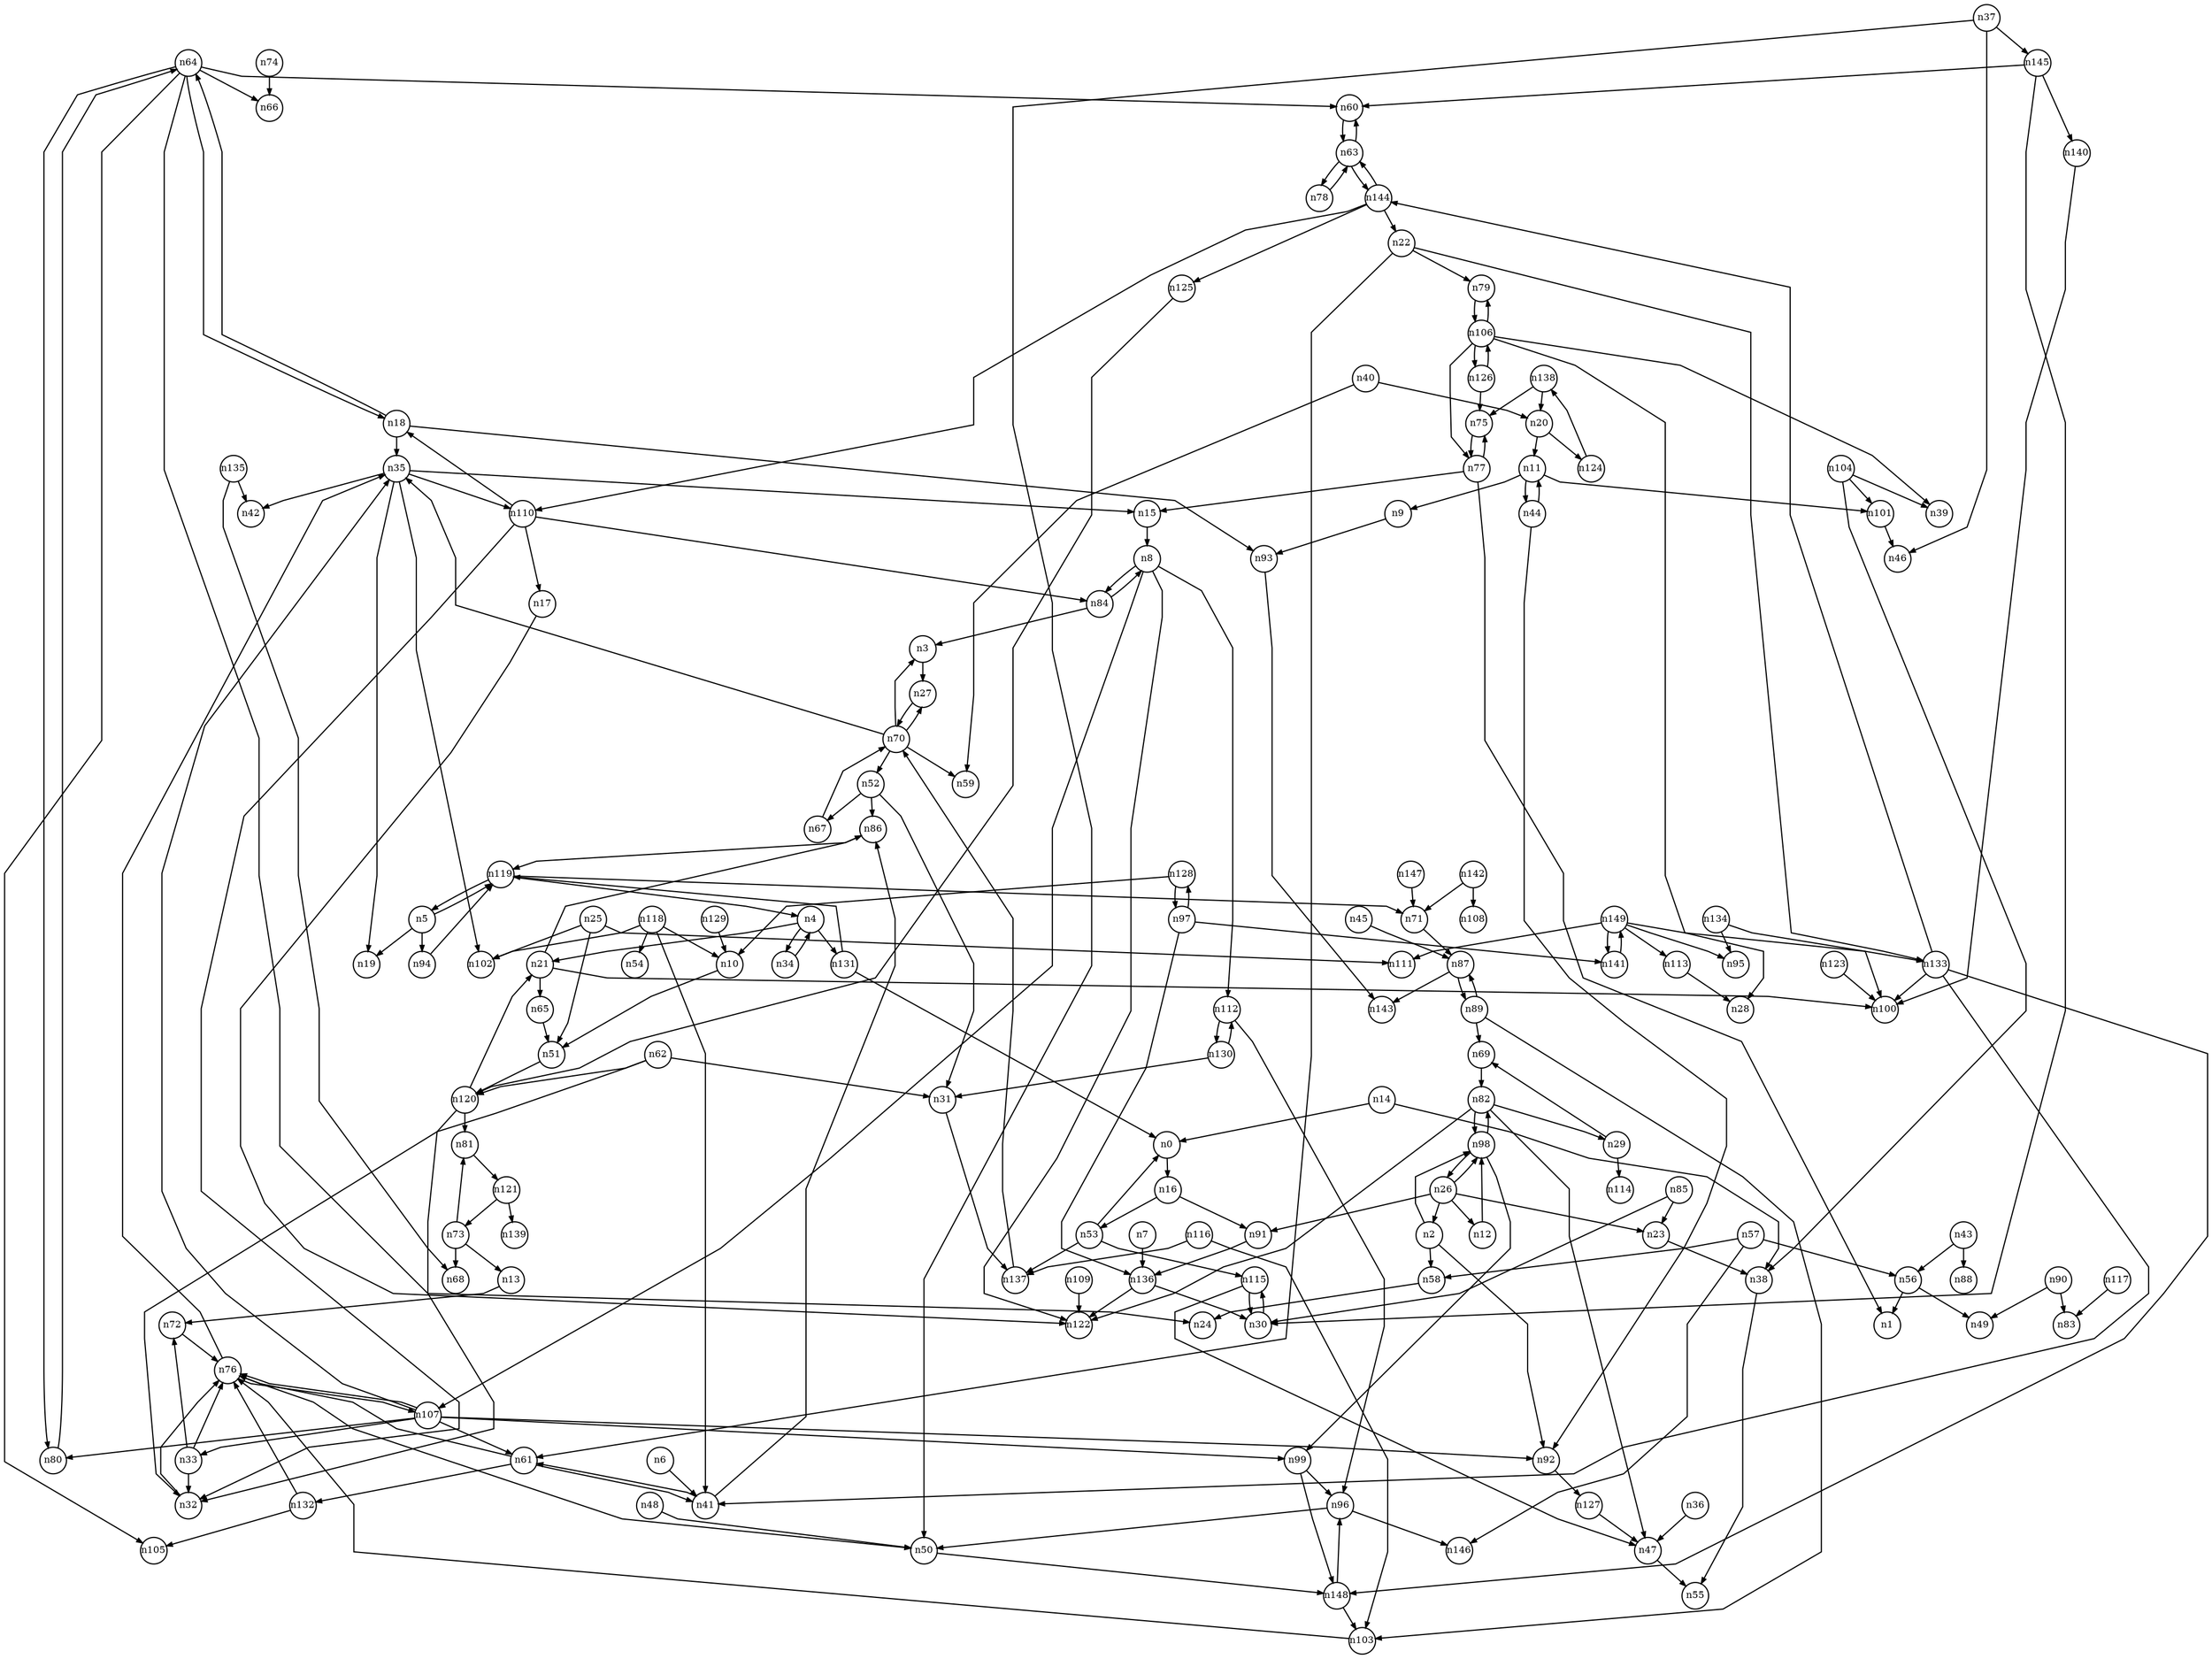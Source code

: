 digraph G{
splines=polyline;
ranksep=0.22;
nodesep=0.22;
nodesize=0.32;
fontsize=8
edge [arrowsize=0.5]
node [fontsize=8 shape=circle width=0.32 fixedsize=shape];

n58 -> n24
n2 -> n58
n2 -> n92
n2 -> n98
n92 -> n127
n21 -> n65
n21 -> n86
n21 -> n100
n4 -> n21
n4 -> n131
n4 -> n34
n131 -> n0
n131 -> n119
n5 -> n19
n5 -> n94
n5 -> n119
n94 -> n119
n41 -> n86
n41 -> n61
n6 -> n41
n136 -> n30
n136 -> n122
n7 -> n136
n84 -> n3
n84 -> n8
n8 -> n84
n8 -> n107
n8 -> n112
n8 -> n122
n107 -> n33
n107 -> n35
n107 -> n61
n107 -> n80
n107 -> n92
n107 -> n99
n107 -> n76
n112 -> n96
n112 -> n130
n93 -> n143
n9 -> n93
n51 -> n120
n10 -> n51
n11 -> n9
n11 -> n101
n11 -> n44
n101 -> n46
n72 -> n76
n13 -> n72
n0 -> n16
n14 -> n0
n14 -> n38
n38 -> n55
n53 -> n0
n53 -> n115
n53 -> n137
n16 -> n53
n16 -> n91
n91 -> n136
n17 -> n122
n35 -> n15
n35 -> n19
n35 -> n42
n35 -> n102
n35 -> n110
n18 -> n35
n18 -> n93
n18 -> n64
n20 -> n11
n20 -> n124
n124 -> n138
n65 -> n51
n86 -> n119
n61 -> n41
n61 -> n132
n61 -> n76
n22 -> n61
n22 -> n79
n22 -> n133
n79 -> n106
n133 -> n41
n133 -> n100
n133 -> n148
n133 -> n144
n23 -> n38
n25 -> n51
n25 -> n102
n25 -> n111
n26 -> n2
n26 -> n12
n26 -> n23
n26 -> n91
n26 -> n98
n12 -> n98
n70 -> n3
n70 -> n35
n70 -> n52
n70 -> n59
n70 -> n27
n27 -> n70
n69 -> n82
n29 -> n69
n29 -> n114
n115 -> n47
n115 -> n30
n30 -> n115
n137 -> n70
n31 -> n137
n32 -> n76
n33 -> n32
n33 -> n72
n33 -> n76
n34 -> n4
n15 -> n8
n47 -> n55
n36 -> n47
n37 -> n46
n37 -> n50
n37 -> n145
n50 -> n148
n145 -> n30
n145 -> n60
n145 -> n140
n40 -> n20
n40 -> n59
n56 -> n1
n56 -> n49
n43 -> n56
n43 -> n88
n44 -> n11
n44 -> n92
n87 -> n143
n87 -> n89
n45 -> n87
n48 -> n50
n148 -> n96
n148 -> n103
n120 -> n32
n120 -> n81
n120 -> n21
n52 -> n31
n52 -> n67
n52 -> n86
n67 -> n70
n57 -> n56
n57 -> n58
n57 -> n146
n132 -> n105
n132 -> n76
n62 -> n31
n62 -> n32
n62 -> n120
n60 -> n63
n63 -> n60
n63 -> n78
n63 -> n144
n78 -> n63
n64 -> n18
n64 -> n24
n64 -> n60
n64 -> n66
n64 -> n80
n64 -> n105
n80 -> n64
n3 -> n27
n71 -> n87
n73 -> n13
n73 -> n68
n73 -> n81
n81 -> n121
n74 -> n66
n76 -> n35
n76 -> n50
n76 -> n107
n77 -> n1
n77 -> n15
n77 -> n75
n75 -> n77
n82 -> n29
n82 -> n47
n82 -> n122
n82 -> n98
n85 -> n23
n85 -> n30
n89 -> n69
n89 -> n87
n89 -> n103
n103 -> n76
n90 -> n49
n90 -> n83
n127 -> n47
n96 -> n146
n96 -> n50
n97 -> n136
n97 -> n141
n97 -> n128
n141 -> n149
n98 -> n26
n98 -> n82
n98 -> n99
n99 -> n96
n99 -> n148
n104 -> n38
n104 -> n39
n104 -> n101
n106 -> n28
n106 -> n39
n106 -> n77
n106 -> n79
n106 -> n126
n126 -> n75
n126 -> n106
n109 -> n122
n110 -> n17
n110 -> n18
n110 -> n32
n110 -> n84
n113 -> n28
n116 -> n103
n116 -> n137
n117 -> n83
n118 -> n10
n118 -> n41
n118 -> n54
n118 -> n102
n119 -> n4
n119 -> n5
n119 -> n71
n121 -> n73
n121 -> n139
n123 -> n100
n125 -> n120
n128 -> n10
n128 -> n97
n129 -> n10
n130 -> n31
n130 -> n112
n134 -> n95
n134 -> n100
n135 -> n42
n135 -> n68
n138 -> n20
n138 -> n75
n140 -> n100
n142 -> n71
n142 -> n108
n144 -> n22
n144 -> n63
n144 -> n110
n144 -> n125
n147 -> n71
n149 -> n95
n149 -> n111
n149 -> n113
n149 -> n133
n149 -> n141
}
